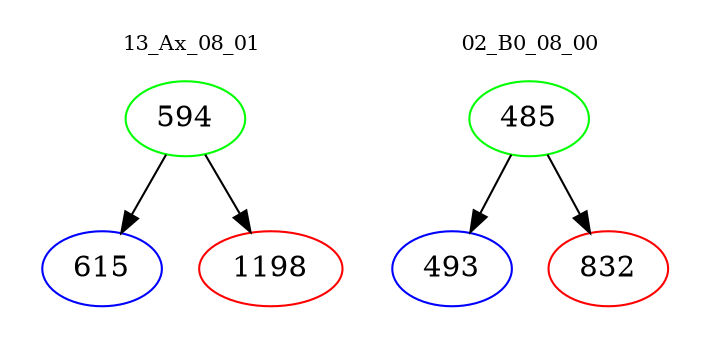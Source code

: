 digraph{
subgraph cluster_0 {
color = white
label = "13_Ax_08_01";
fontsize=10;
T0_594 [label="594", color="green"]
T0_594 -> T0_615 [color="black"]
T0_615 [label="615", color="blue"]
T0_594 -> T0_1198 [color="black"]
T0_1198 [label="1198", color="red"]
}
subgraph cluster_1 {
color = white
label = "02_B0_08_00";
fontsize=10;
T1_485 [label="485", color="green"]
T1_485 -> T1_493 [color="black"]
T1_493 [label="493", color="blue"]
T1_485 -> T1_832 [color="black"]
T1_832 [label="832", color="red"]
}
}
